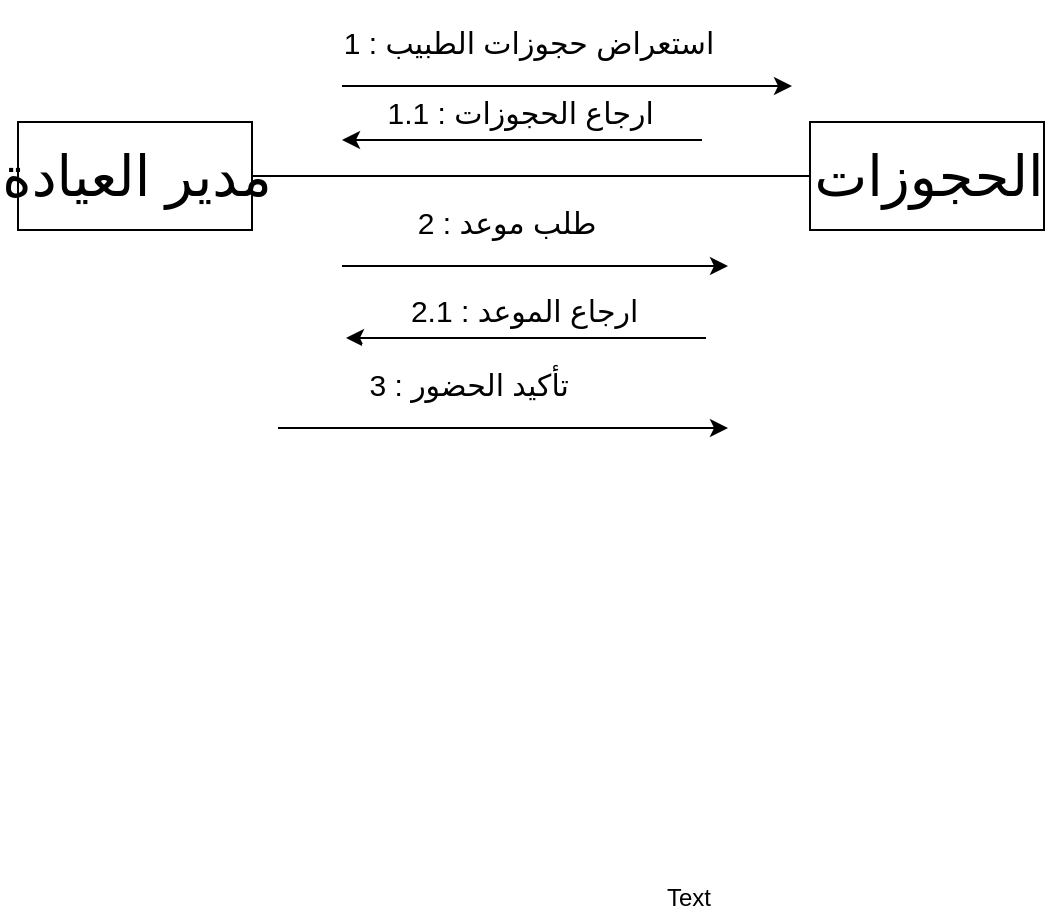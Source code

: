 <mxfile version="13.9.9" type="device"><diagram id="v8kZW_hDPiabUlXB750d" name="Page-1"><mxGraphModel dx="853" dy="493" grid="1" gridSize="9" guides="1" tooltips="1" connect="1" arrows="1" fold="1" page="1" pageScale="1" pageWidth="850" pageHeight="1100" math="0" shadow="0"><root><mxCell id="0"/><mxCell id="1" parent="0"/><mxCell id="BmVVf2nqIDZ1famQWdba-15" style="edgeStyle=orthogonalEdgeStyle;rounded=0;orthogonalLoop=1;jettySize=auto;html=1;" parent="1" edge="1"><mxGeometry relative="1" as="geometry"><mxPoint x="333" y="657" as="targetPoint"/><mxPoint x="513" y="657" as="sourcePoint"/><Array as="points"><mxPoint x="342" y="657"/><mxPoint x="342" y="657"/></Array></mxGeometry></mxCell><mxCell id="BmVVf2nqIDZ1famQWdba-16" value="&lt;font style=&quot;font-size: 15px&quot;&gt;ارجاع الحجوزات : 1.1&amp;nbsp;&amp;nbsp;&lt;/font&gt;" style="edgeLabel;html=1;align=center;verticalAlign=middle;resizable=0;points=[];fontSize=28;" parent="BmVVf2nqIDZ1famQWdba-15" vertex="1" connectable="0"><mxGeometry x="-0.303" y="-2" relative="1" as="geometry"><mxPoint x="-25" y="-16" as="offset"/></mxGeometry></mxCell><mxCell id="-HQBf5wAK0vsuZdezqV1-3" value="Text" style="text;html=1;align=center;verticalAlign=middle;resizable=0;points=[];autosize=1;" vertex="1" parent="1"><mxGeometry x="486" y="1026" width="40" height="20" as="geometry"/></mxCell><mxCell id="-HQBf5wAK0vsuZdezqV1-6" value="&lt;font style=&quot;font-size: 28px&quot;&gt;مدير العيادة&lt;/font&gt;" style="html=1;" vertex="1" parent="1"><mxGeometry x="171" y="648" width="117" height="54" as="geometry"/></mxCell><mxCell id="-HQBf5wAK0vsuZdezqV1-7" value="&lt;font style=&quot;font-size: 28px&quot;&gt;الحجوزات&lt;/font&gt;" style="html=1;" vertex="1" parent="1"><mxGeometry x="567" y="648" width="117" height="54" as="geometry"/></mxCell><mxCell id="-HQBf5wAK0vsuZdezqV1-8" value="" style="endArrow=none;html=1;edgeStyle=orthogonalEdgeStyle;exitX=1;exitY=0.5;exitDx=0;exitDy=0;entryX=0;entryY=0.5;entryDx=0;entryDy=0;" edge="1" parent="1" source="-HQBf5wAK0vsuZdezqV1-6" target="-HQBf5wAK0vsuZdezqV1-7"><mxGeometry relative="1" as="geometry"><mxPoint x="306" y="674.41" as="sourcePoint"/><mxPoint x="549" y="674" as="targetPoint"/></mxGeometry></mxCell><mxCell id="-HQBf5wAK0vsuZdezqV1-13" style="edgeStyle=orthogonalEdgeStyle;rounded=0;orthogonalLoop=1;jettySize=auto;html=1;" edge="1" parent="1"><mxGeometry relative="1" as="geometry"><mxPoint x="526" y="720" as="targetPoint"/><mxPoint x="333" y="720" as="sourcePoint"/><Array as="points"><mxPoint x="526" y="720"/><mxPoint x="526" y="720"/></Array></mxGeometry></mxCell><mxCell id="-HQBf5wAK0vsuZdezqV1-14" value="&lt;font style=&quot;font-size: 15px&quot;&gt;2 : طلب موعد&lt;/font&gt;" style="edgeLabel;html=1;align=center;verticalAlign=middle;resizable=0;points=[];fontSize=28;" vertex="1" connectable="0" parent="-HQBf5wAK0vsuZdezqV1-13"><mxGeometry x="-0.303" y="-2" relative="1" as="geometry"><mxPoint x="14" y="-28" as="offset"/></mxGeometry></mxCell><mxCell id="-HQBf5wAK0vsuZdezqV1-15" style="edgeStyle=orthogonalEdgeStyle;rounded=0;orthogonalLoop=1;jettySize=auto;html=1;" edge="1" parent="1"><mxGeometry relative="1" as="geometry"><mxPoint x="335" y="756" as="targetPoint"/><mxPoint x="515" y="756" as="sourcePoint"/><Array as="points"><mxPoint x="344" y="756"/><mxPoint x="344" y="756"/></Array></mxGeometry></mxCell><mxCell id="-HQBf5wAK0vsuZdezqV1-16" value="&lt;font style=&quot;font-size: 15px&quot;&gt;ارجاع الموعد : 2.1&amp;nbsp;&amp;nbsp;&lt;/font&gt;" style="edgeLabel;html=1;align=center;verticalAlign=middle;resizable=0;points=[];fontSize=28;" vertex="1" connectable="0" parent="-HQBf5wAK0vsuZdezqV1-15"><mxGeometry x="-0.303" y="-2" relative="1" as="geometry"><mxPoint x="-25" y="-16" as="offset"/></mxGeometry></mxCell><mxCell id="-HQBf5wAK0vsuZdezqV1-20" style="edgeStyle=orthogonalEdgeStyle;rounded=0;orthogonalLoop=1;jettySize=auto;html=1;" edge="1" parent="1"><mxGeometry relative="1" as="geometry"><mxPoint x="526" y="801" as="targetPoint"/><mxPoint x="301" y="801" as="sourcePoint"/><Array as="points"><mxPoint x="526" y="801"/><mxPoint x="526" y="801"/></Array></mxGeometry></mxCell><mxCell id="-HQBf5wAK0vsuZdezqV1-21" value="&lt;div style=&quot;direction: rtl&quot;&gt;&lt;span style=&quot;font-size: 15px&quot;&gt;تأكيد الحضور : 3&amp;nbsp;&lt;/span&gt;&lt;/div&gt;" style="edgeLabel;html=1;align=center;verticalAlign=middle;resizable=0;points=[];fontSize=28;" vertex="1" connectable="0" parent="-HQBf5wAK0vsuZdezqV1-20"><mxGeometry x="-0.303" y="-2" relative="1" as="geometry"><mxPoint x="14" y="-28" as="offset"/></mxGeometry></mxCell><mxCell id="-HQBf5wAK0vsuZdezqV1-22" style="edgeStyle=orthogonalEdgeStyle;rounded=0;orthogonalLoop=1;jettySize=auto;html=1;" edge="1" parent="1"><mxGeometry relative="1" as="geometry"><mxPoint x="558" y="630" as="targetPoint"/><mxPoint x="333" y="630" as="sourcePoint"/><Array as="points"><mxPoint x="558" y="630"/><mxPoint x="558" y="630"/></Array></mxGeometry></mxCell><mxCell id="-HQBf5wAK0vsuZdezqV1-23" value="&lt;font style=&quot;font-size: 15px&quot;&gt;1 : استعراض حجوزات الطبيب&lt;/font&gt;" style="edgeLabel;html=1;align=center;verticalAlign=middle;resizable=0;points=[];fontSize=28;" vertex="1" connectable="0" parent="-HQBf5wAK0vsuZdezqV1-22"><mxGeometry x="-0.303" y="-2" relative="1" as="geometry"><mxPoint x="14" y="-28" as="offset"/></mxGeometry></mxCell></root></mxGraphModel></diagram></mxfile>
